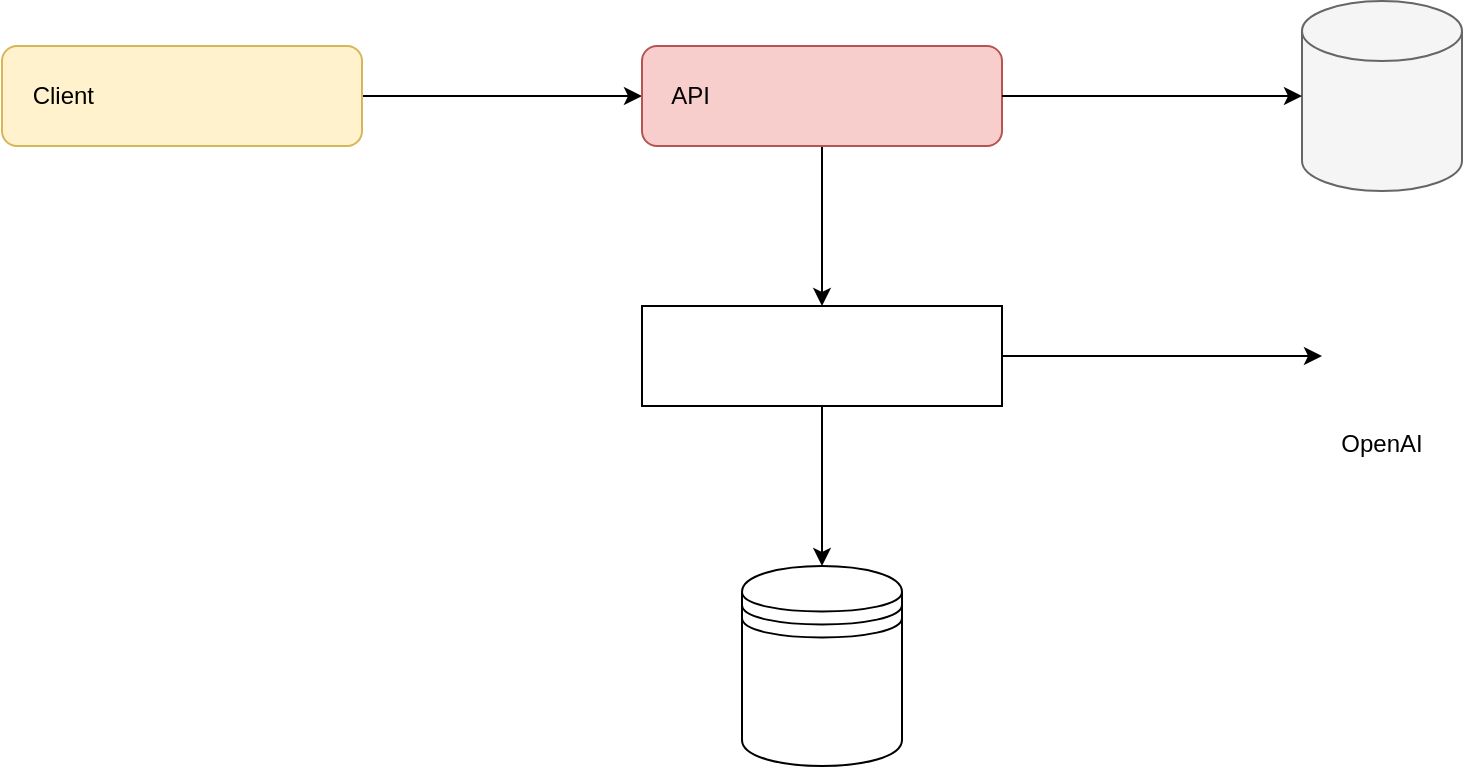 <mxfile version="22.0.8" type="device">
  <diagram name="Page-1" id="F2Gc_G2kpYElJH-ISqym">
    <mxGraphModel dx="1226" dy="839" grid="1" gridSize="10" guides="1" tooltips="1" connect="1" arrows="1" fold="1" page="1" pageScale="1" pageWidth="4681" pageHeight="3300" math="0" shadow="0">
      <root>
        <mxCell id="0" />
        <mxCell id="1" parent="0" />
        <mxCell id="wVfvhvqQupgX3J0Zwfa3-3" style="edgeStyle=orthogonalEdgeStyle;rounded=0;orthogonalLoop=1;jettySize=auto;html=1;exitX=1;exitY=0.5;exitDx=0;exitDy=0;entryX=0;entryY=0.5;entryDx=0;entryDy=0;" parent="1" source="wVfvhvqQupgX3J0Zwfa3-1" target="wVfvhvqQupgX3J0Zwfa3-2" edge="1">
          <mxGeometry relative="1" as="geometry" />
        </mxCell>
        <mxCell id="wVfvhvqQupgX3J0Zwfa3-1" value="&amp;nbsp; &amp;nbsp;&amp;nbsp;Client" style="rounded=1;whiteSpace=wrap;html=1;align=left;fillColor=#fff2cc;strokeColor=#d6b656;" parent="1" vertex="1">
          <mxGeometry x="150" y="310" width="180" height="50" as="geometry" />
        </mxCell>
        <mxCell id="wVfvhvqQupgX3J0Zwfa3-12" style="edgeStyle=orthogonalEdgeStyle;rounded=0;orthogonalLoop=1;jettySize=auto;html=1;exitX=0.5;exitY=1;exitDx=0;exitDy=0;entryX=0.5;entryY=0;entryDx=0;entryDy=0;" parent="1" source="wVfvhvqQupgX3J0Zwfa3-2" target="wVfvhvqQupgX3J0Zwfa3-10" edge="1">
          <mxGeometry relative="1" as="geometry" />
        </mxCell>
        <mxCell id="wVfvhvqQupgX3J0Zwfa3-2" value="&amp;nbsp; &amp;nbsp; API" style="rounded=1;whiteSpace=wrap;html=1;align=left;fillColor=#f8cecc;strokeColor=#b85450;" parent="1" vertex="1">
          <mxGeometry x="470" y="310" width="180" height="50" as="geometry" />
        </mxCell>
        <mxCell id="wVfvhvqQupgX3J0Zwfa3-4" value="" style="shape=cylinder3;whiteSpace=wrap;html=1;boundedLbl=1;backgroundOutline=1;size=15;fillColor=#f5f5f5;fontColor=#333333;strokeColor=#666666;" parent="1" vertex="1">
          <mxGeometry x="800" y="287.5" width="80" height="95" as="geometry" />
        </mxCell>
        <mxCell id="wVfvhvqQupgX3J0Zwfa3-5" style="edgeStyle=orthogonalEdgeStyle;rounded=0;orthogonalLoop=1;jettySize=auto;html=1;exitX=1;exitY=0.5;exitDx=0;exitDy=0;entryX=0;entryY=0.5;entryDx=0;entryDy=0;entryPerimeter=0;" parent="1" source="wVfvhvqQupgX3J0Zwfa3-2" target="wVfvhvqQupgX3J0Zwfa3-4" edge="1">
          <mxGeometry relative="1" as="geometry" />
        </mxCell>
        <mxCell id="wVfvhvqQupgX3J0Zwfa3-6" value="" style="shape=image;verticalLabelPosition=bottom;labelBackgroundColor=default;verticalAlign=top;aspect=fixed;imageAspect=0;image=https://upload.wikimedia.org/wikipedia/commons/thumb/a/a7/React-icon.svg/1150px-React-icon.svg.png;" parent="1" vertex="1">
          <mxGeometry x="260" y="314.35" width="47.5" height="41.3" as="geometry" />
        </mxCell>
        <mxCell id="wVfvhvqQupgX3J0Zwfa3-7" value="" style="shape=image;verticalLabelPosition=bottom;labelBackgroundColor=default;verticalAlign=top;aspect=fixed;imageAspect=0;image=https://static-00.iconduck.com/assets.00/nestjs-icon-2048x2040-3rrvcej8.png;" parent="1" vertex="1">
          <mxGeometry x="580" y="315" width="40.17" height="40" as="geometry" />
        </mxCell>
        <mxCell id="wVfvhvqQupgX3J0Zwfa3-8" value="" style="shape=image;verticalLabelPosition=bottom;labelBackgroundColor=default;verticalAlign=top;aspect=fixed;imageAspect=0;image=https://cdn.iconscout.com/icon/free/png-256/free-mongodb-226029.png;" parent="1" vertex="1">
          <mxGeometry x="806" y="310" width="68" height="68" as="geometry" />
        </mxCell>
        <mxCell id="wVfvhvqQupgX3J0Zwfa3-14" style="edgeStyle=orthogonalEdgeStyle;rounded=0;orthogonalLoop=1;jettySize=auto;html=1;exitX=0.5;exitY=1;exitDx=0;exitDy=0;entryX=0.5;entryY=0;entryDx=0;entryDy=0;" parent="1" source="wVfvhvqQupgX3J0Zwfa3-10" target="NIu-WmEBllqXz-R9u4Zu-2" edge="1">
          <mxGeometry relative="1" as="geometry">
            <mxPoint x="560" y="560.802" as="targetPoint" />
          </mxGeometry>
        </mxCell>
        <mxCell id="NIu-WmEBllqXz-R9u4Zu-7" style="edgeStyle=orthogonalEdgeStyle;rounded=0;orthogonalLoop=1;jettySize=auto;html=1;exitX=1;exitY=0.5;exitDx=0;exitDy=0;entryX=0;entryY=0.5;entryDx=0;entryDy=0;" edge="1" parent="1" source="wVfvhvqQupgX3J0Zwfa3-10" target="NIu-WmEBllqXz-R9u4Zu-6">
          <mxGeometry relative="1" as="geometry" />
        </mxCell>
        <mxCell id="wVfvhvqQupgX3J0Zwfa3-10" value="" style="rounded=0;whiteSpace=wrap;html=1;align=left;" parent="1" vertex="1">
          <mxGeometry x="470" y="440" width="180" height="50" as="geometry" />
        </mxCell>
        <mxCell id="NIu-WmEBllqXz-R9u4Zu-1" value="" style="shape=image;verticalLabelPosition=bottom;labelBackgroundColor=default;verticalAlign=top;aspect=fixed;imageAspect=0;image=https://www.freecodecamp.org/news/content/images/2023/05/Screenshot-2023-05-29-at-5.40.38-PM.png;" vertex="1" parent="1">
          <mxGeometry x="480" y="445.33" width="160" height="39.34" as="geometry" />
        </mxCell>
        <mxCell id="NIu-WmEBllqXz-R9u4Zu-2" value="" style="shape=datastore;whiteSpace=wrap;html=1;" vertex="1" parent="1">
          <mxGeometry x="520" y="570" width="80" height="100" as="geometry" />
        </mxCell>
        <mxCell id="NIu-WmEBllqXz-R9u4Zu-4" value="" style="shape=image;verticalLabelPosition=bottom;labelBackgroundColor=default;verticalAlign=top;aspect=fixed;imageAspect=0;image=https://www.mlq.ai/content/images/2023/08/chroma-logo-FB287847E7-seeklogo.com.png;" vertex="1" parent="1">
          <mxGeometry x="528.75" y="600" width="62.5" height="40" as="geometry" />
        </mxCell>
        <mxCell id="NIu-WmEBllqXz-R9u4Zu-6" value="OpenAI" style="shape=image;verticalLabelPosition=bottom;labelBackgroundColor=default;verticalAlign=top;aspect=fixed;imageAspect=0;image=https://cdn-icons-png.flaticon.com/512/12222/12222588.png;" vertex="1" parent="1">
          <mxGeometry x="810" y="435" width="60" height="60" as="geometry" />
        </mxCell>
      </root>
    </mxGraphModel>
  </diagram>
</mxfile>
